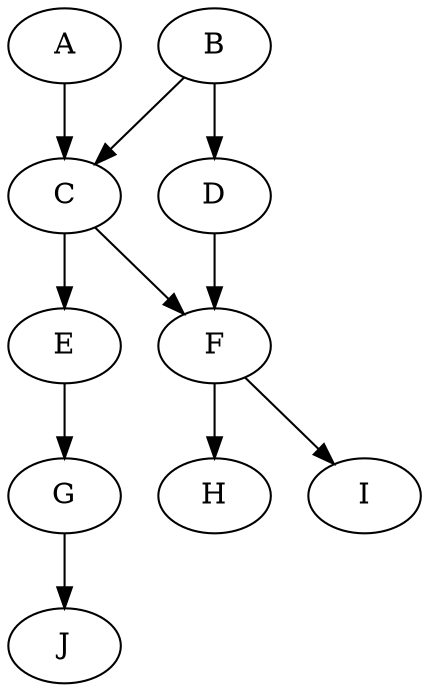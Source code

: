 digraph Test_Annoying {
    A [Weight = 2];
    B [Weight = 3];
    C [Weight = 1];
    D [Weight = 4];
    E [Weight = 2];
    F [Weight = 3];
    G [Weight = 5];
    H [Weight = 2];
    I [Weight = 2];
    J [Weight = 7];

    A -> C [Weight = 1];
    B -> C [Weight = 2];
    B -> D [Weight = 3];
    D -> F [Weight = 1];
    C -> F [Weight = 2];
    C -> E [Weight = 3];
    E -> G [Weight = 1];
    G -> J [Weight = 2];
    F -> H [Weight = 1];
    F -> I [Weight = 2];
}
